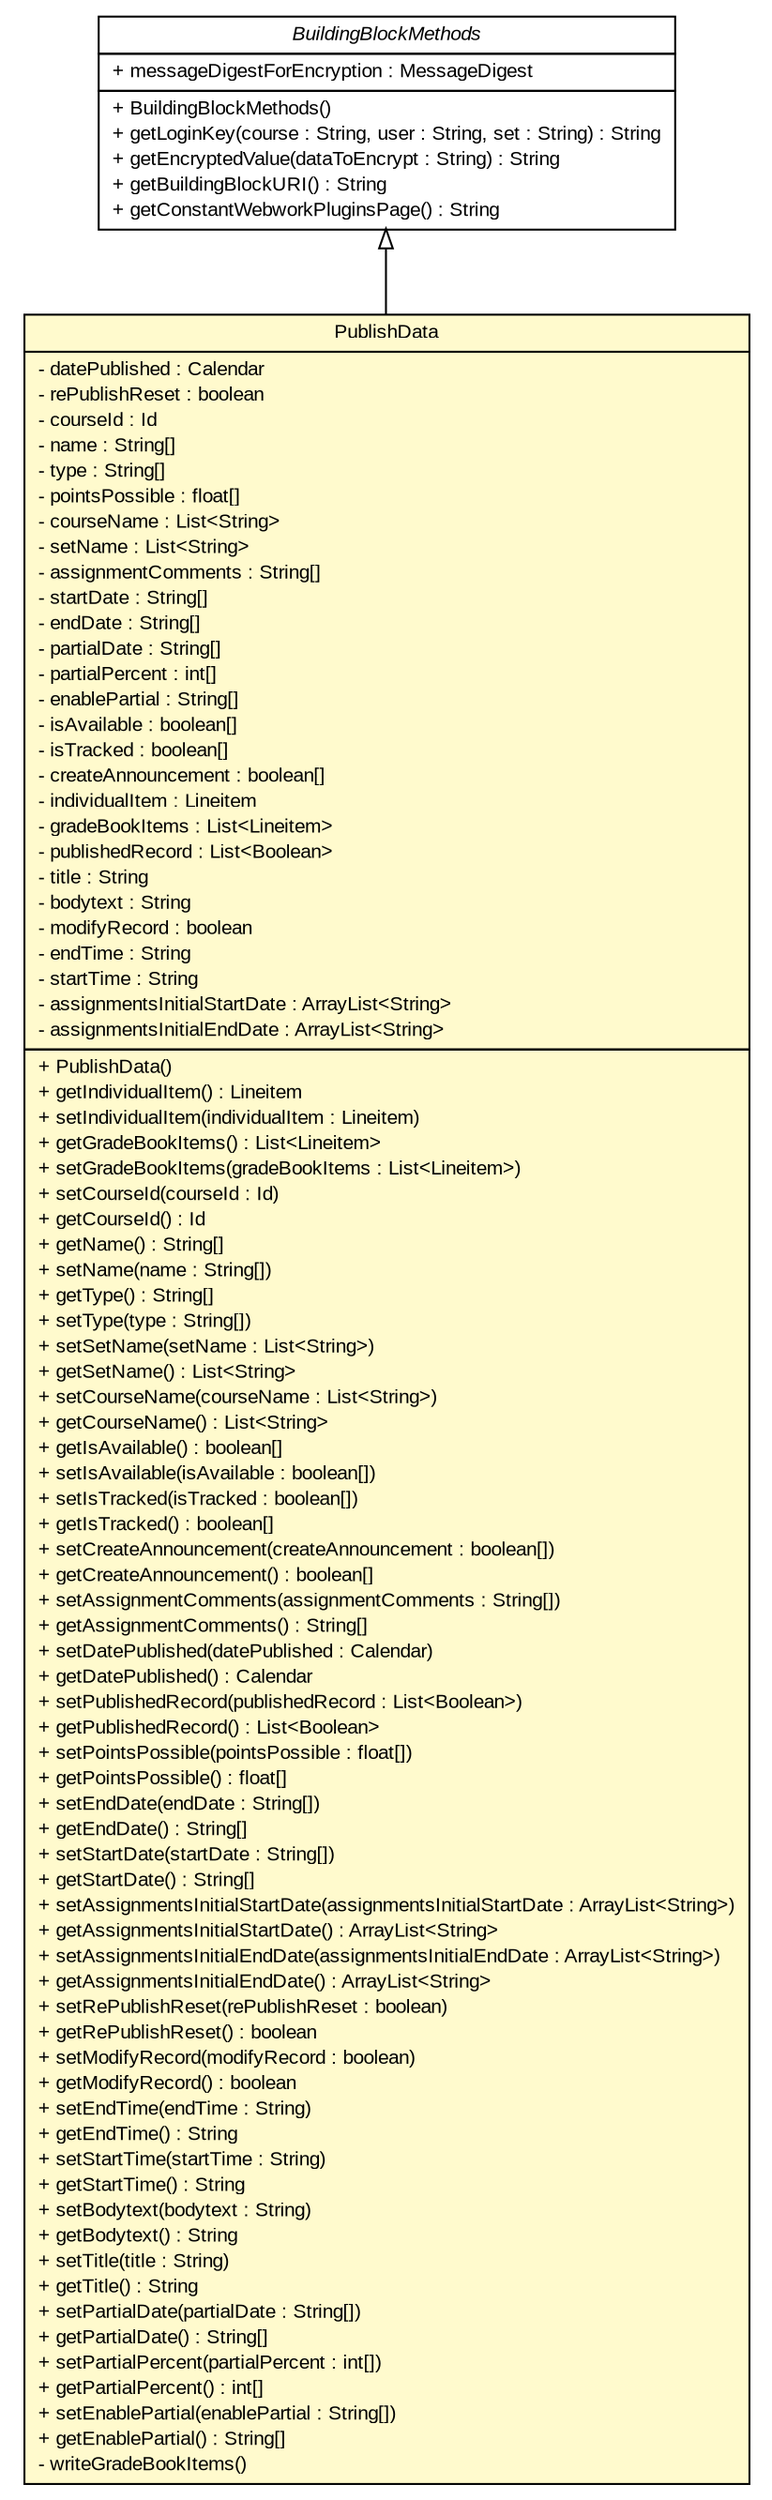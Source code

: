 #!/usr/local/bin/dot
#
# Class diagram 
# Generated by UMLGraph version 5.4 (http://www.umlgraph.org/)
#

digraph G {
	edge [fontname="arial",fontsize=10,labelfontname="arial",labelfontsize=10];
	node [fontname="arial",fontsize=10,shape=plaintext];
	nodesep=0.25;
	ranksep=0.5;
	// edu.missouri.PublishData
	c215 [label=<<table title="edu.missouri.PublishData" border="0" cellborder="1" cellspacing="0" cellpadding="2" port="p" bgcolor="lemonChiffon" href="./PublishData.html">
		<tr><td><table border="0" cellspacing="0" cellpadding="1">
<tr><td align="center" balign="center"> PublishData </td></tr>
		</table></td></tr>
		<tr><td><table border="0" cellspacing="0" cellpadding="1">
<tr><td align="left" balign="left"> - datePublished : Calendar </td></tr>
<tr><td align="left" balign="left"> - rePublishReset : boolean </td></tr>
<tr><td align="left" balign="left"> - courseId : Id </td></tr>
<tr><td align="left" balign="left"> - name : String[] </td></tr>
<tr><td align="left" balign="left"> - type : String[] </td></tr>
<tr><td align="left" balign="left"> - pointsPossible : float[] </td></tr>
<tr><td align="left" balign="left"> - courseName : List&lt;String&gt; </td></tr>
<tr><td align="left" balign="left"> - setName : List&lt;String&gt; </td></tr>
<tr><td align="left" balign="left"> - assignmentComments : String[] </td></tr>
<tr><td align="left" balign="left"> - startDate : String[] </td></tr>
<tr><td align="left" balign="left"> - endDate : String[] </td></tr>
<tr><td align="left" balign="left"> - partialDate : String[] </td></tr>
<tr><td align="left" balign="left"> - partialPercent : int[] </td></tr>
<tr><td align="left" balign="left"> - enablePartial : String[] </td></tr>
<tr><td align="left" balign="left"> - isAvailable : boolean[] </td></tr>
<tr><td align="left" balign="left"> - isTracked : boolean[] </td></tr>
<tr><td align="left" balign="left"> - createAnnouncement : boolean[] </td></tr>
<tr><td align="left" balign="left"> - individualItem : Lineitem </td></tr>
<tr><td align="left" balign="left"> - gradeBookItems : List&lt;Lineitem&gt; </td></tr>
<tr><td align="left" balign="left"> - publishedRecord : List&lt;Boolean&gt; </td></tr>
<tr><td align="left" balign="left"> - title : String </td></tr>
<tr><td align="left" balign="left"> - bodytext : String </td></tr>
<tr><td align="left" balign="left"> - modifyRecord : boolean </td></tr>
<tr><td align="left" balign="left"> - endTime : String </td></tr>
<tr><td align="left" balign="left"> - startTime : String </td></tr>
<tr><td align="left" balign="left"> - assignmentsInitialStartDate : ArrayList&lt;String&gt; </td></tr>
<tr><td align="left" balign="left"> - assignmentsInitialEndDate : ArrayList&lt;String&gt; </td></tr>
		</table></td></tr>
		<tr><td><table border="0" cellspacing="0" cellpadding="1">
<tr><td align="left" balign="left"> + PublishData() </td></tr>
<tr><td align="left" balign="left"> + getIndividualItem() : Lineitem </td></tr>
<tr><td align="left" balign="left"> + setIndividualItem(individualItem : Lineitem) </td></tr>
<tr><td align="left" balign="left"> + getGradeBookItems() : List&lt;Lineitem&gt; </td></tr>
<tr><td align="left" balign="left"> + setGradeBookItems(gradeBookItems : List&lt;Lineitem&gt;) </td></tr>
<tr><td align="left" balign="left"> + setCourseId(courseId : Id) </td></tr>
<tr><td align="left" balign="left"> + getCourseId() : Id </td></tr>
<tr><td align="left" balign="left"> + getName() : String[] </td></tr>
<tr><td align="left" balign="left"> + setName(name : String[]) </td></tr>
<tr><td align="left" balign="left"> + getType() : String[] </td></tr>
<tr><td align="left" balign="left"> + setType(type : String[]) </td></tr>
<tr><td align="left" balign="left"> + setSetName(setName : List&lt;String&gt;) </td></tr>
<tr><td align="left" balign="left"> + getSetName() : List&lt;String&gt; </td></tr>
<tr><td align="left" balign="left"> + setCourseName(courseName : List&lt;String&gt;) </td></tr>
<tr><td align="left" balign="left"> + getCourseName() : List&lt;String&gt; </td></tr>
<tr><td align="left" balign="left"> + getIsAvailable() : boolean[] </td></tr>
<tr><td align="left" balign="left"> + setIsAvailable(isAvailable : boolean[]) </td></tr>
<tr><td align="left" balign="left"> + setIsTracked(isTracked : boolean[]) </td></tr>
<tr><td align="left" balign="left"> + getIsTracked() : boolean[] </td></tr>
<tr><td align="left" balign="left"> + setCreateAnnouncement(createAnnouncement : boolean[]) </td></tr>
<tr><td align="left" balign="left"> + getCreateAnnouncement() : boolean[] </td></tr>
<tr><td align="left" balign="left"> + setAssignmentComments(assignmentComments : String[]) </td></tr>
<tr><td align="left" balign="left"> + getAssignmentComments() : String[] </td></tr>
<tr><td align="left" balign="left"> + setDatePublished(datePublished : Calendar) </td></tr>
<tr><td align="left" balign="left"> + getDatePublished() : Calendar </td></tr>
<tr><td align="left" balign="left"> + setPublishedRecord(publishedRecord : List&lt;Boolean&gt;) </td></tr>
<tr><td align="left" balign="left"> + getPublishedRecord() : List&lt;Boolean&gt; </td></tr>
<tr><td align="left" balign="left"> + setPointsPossible(pointsPossible : float[]) </td></tr>
<tr><td align="left" balign="left"> + getPointsPossible() : float[] </td></tr>
<tr><td align="left" balign="left"> + setEndDate(endDate : String[]) </td></tr>
<tr><td align="left" balign="left"> + getEndDate() : String[] </td></tr>
<tr><td align="left" balign="left"> + setStartDate(startDate : String[]) </td></tr>
<tr><td align="left" balign="left"> + getStartDate() : String[] </td></tr>
<tr><td align="left" balign="left"> + setAssignmentsInitialStartDate(assignmentsInitialStartDate : ArrayList&lt;String&gt;) </td></tr>
<tr><td align="left" balign="left"> + getAssignmentsInitialStartDate() : ArrayList&lt;String&gt; </td></tr>
<tr><td align="left" balign="left"> + setAssignmentsInitialEndDate(assignmentsInitialEndDate : ArrayList&lt;String&gt;) </td></tr>
<tr><td align="left" balign="left"> + getAssignmentsInitialEndDate() : ArrayList&lt;String&gt; </td></tr>
<tr><td align="left" balign="left"> + setRePublishReset(rePublishReset : boolean) </td></tr>
<tr><td align="left" balign="left"> + getRePublishReset() : boolean </td></tr>
<tr><td align="left" balign="left"> + setModifyRecord(modifyRecord : boolean) </td></tr>
<tr><td align="left" balign="left"> + getModifyRecord() : boolean </td></tr>
<tr><td align="left" balign="left"> + setEndTime(endTime : String) </td></tr>
<tr><td align="left" balign="left"> + getEndTime() : String </td></tr>
<tr><td align="left" balign="left"> + setStartTime(startTime : String) </td></tr>
<tr><td align="left" balign="left"> + getStartTime() : String </td></tr>
<tr><td align="left" balign="left"> + setBodytext(bodytext : String) </td></tr>
<tr><td align="left" balign="left"> + getBodytext() : String </td></tr>
<tr><td align="left" balign="left"> + setTitle(title : String) </td></tr>
<tr><td align="left" balign="left"> + getTitle() : String </td></tr>
<tr><td align="left" balign="left"> + setPartialDate(partialDate : String[]) </td></tr>
<tr><td align="left" balign="left"> + getPartialDate() : String[] </td></tr>
<tr><td align="left" balign="left"> + setPartialPercent(partialPercent : int[]) </td></tr>
<tr><td align="left" balign="left"> + getPartialPercent() : int[] </td></tr>
<tr><td align="left" balign="left"> + setEnablePartial(enablePartial : String[]) </td></tr>
<tr><td align="left" balign="left"> + getEnablePartial() : String[] </td></tr>
<tr><td align="left" balign="left"> - writeGradeBookItems() </td></tr>
		</table></td></tr>
		</table>>, URL="./PublishData.html", fontname="arial", fontcolor="black", fontsize=10.0];
	// edu.missouri.BuildingBlockMethods
	c218 [label=<<table title="edu.missouri.BuildingBlockMethods" border="0" cellborder="1" cellspacing="0" cellpadding="2" port="p" href="./BuildingBlockMethods.html">
		<tr><td><table border="0" cellspacing="0" cellpadding="1">
<tr><td align="center" balign="center"><font face="arial italic"> BuildingBlockMethods </font></td></tr>
		</table></td></tr>
		<tr><td><table border="0" cellspacing="0" cellpadding="1">
<tr><td align="left" balign="left"> + messageDigestForEncryption : MessageDigest </td></tr>
		</table></td></tr>
		<tr><td><table border="0" cellspacing="0" cellpadding="1">
<tr><td align="left" balign="left"> + BuildingBlockMethods() </td></tr>
<tr><td align="left" balign="left"> + getLoginKey(course : String, user : String, set : String) : String </td></tr>
<tr><td align="left" balign="left"> + getEncryptedValue(dataToEncrypt : String) : String </td></tr>
<tr><td align="left" balign="left"> + getBuildingBlockURI() : String </td></tr>
<tr><td align="left" balign="left"> + getConstantWebworkPluginsPage() : String </td></tr>
		</table></td></tr>
		</table>>, URL="./BuildingBlockMethods.html", fontname="arial", fontcolor="black", fontsize=10.0];
	//edu.missouri.PublishData extends edu.missouri.BuildingBlockMethods
	c218:p -> c215:p [dir=back,arrowtail=empty];
}

